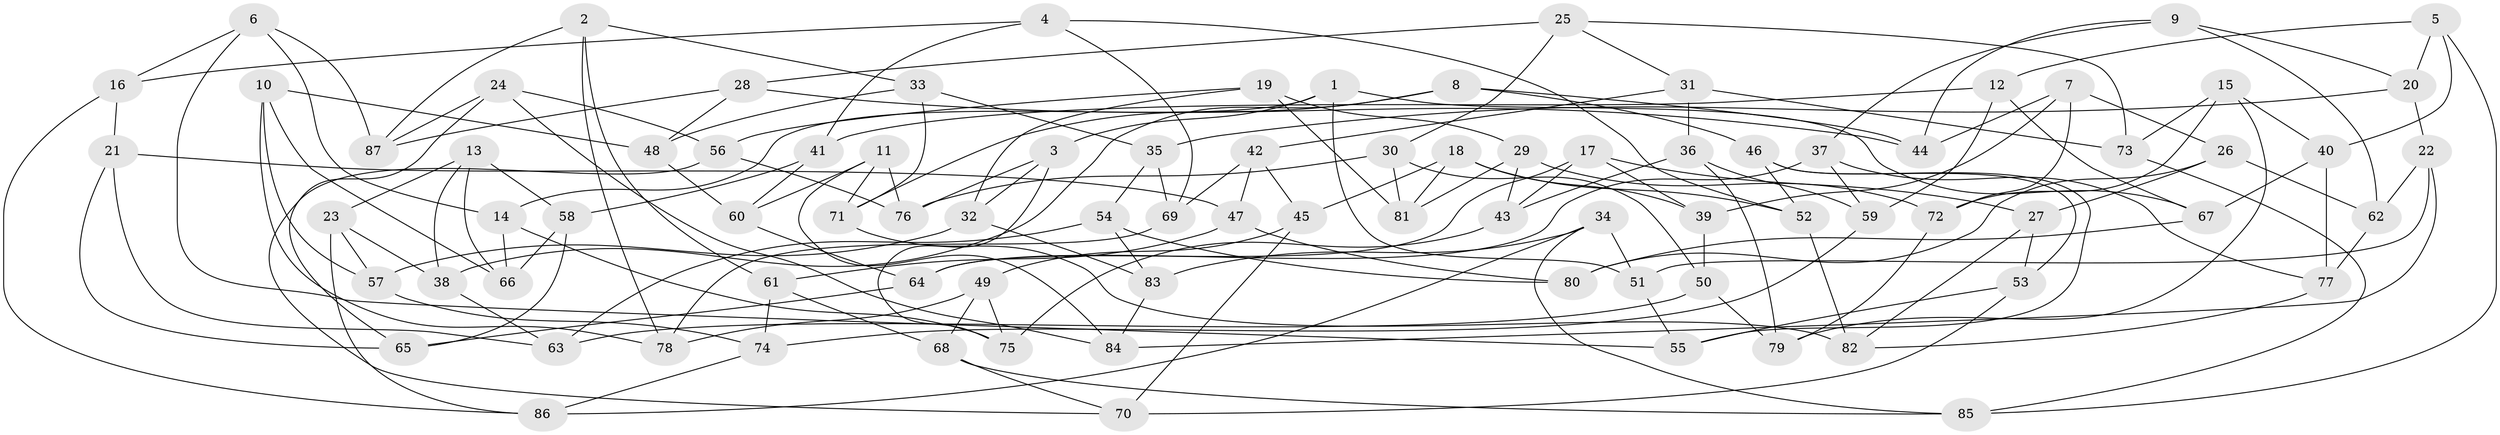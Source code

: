 // coarse degree distribution, {12: 0.027777777777777776, 9: 0.1388888888888889, 4: 0.4722222222222222, 8: 0.05555555555555555, 7: 0.08333333333333333, 3: 0.08333333333333333, 11: 0.027777777777777776, 5: 0.05555555555555555, 6: 0.05555555555555555}
// Generated by graph-tools (version 1.1) at 2025/53/03/04/25 22:53:50]
// undirected, 87 vertices, 174 edges
graph export_dot {
  node [color=gray90,style=filled];
  1;
  2;
  3;
  4;
  5;
  6;
  7;
  8;
  9;
  10;
  11;
  12;
  13;
  14;
  15;
  16;
  17;
  18;
  19;
  20;
  21;
  22;
  23;
  24;
  25;
  26;
  27;
  28;
  29;
  30;
  31;
  32;
  33;
  34;
  35;
  36;
  37;
  38;
  39;
  40;
  41;
  42;
  43;
  44;
  45;
  46;
  47;
  48;
  49;
  50;
  51;
  52;
  53;
  54;
  55;
  56;
  57;
  58;
  59;
  60;
  61;
  62;
  63;
  64;
  65;
  66;
  67;
  68;
  69;
  70;
  71;
  72;
  73;
  74;
  75;
  76;
  77;
  78;
  79;
  80;
  81;
  82;
  83;
  84;
  85;
  86;
  87;
  1 -- 67;
  1 -- 14;
  1 -- 51;
  1 -- 3;
  2 -- 87;
  2 -- 61;
  2 -- 78;
  2 -- 33;
  3 -- 32;
  3 -- 75;
  3 -- 76;
  4 -- 52;
  4 -- 69;
  4 -- 41;
  4 -- 16;
  5 -- 20;
  5 -- 85;
  5 -- 12;
  5 -- 40;
  6 -- 14;
  6 -- 87;
  6 -- 16;
  6 -- 55;
  7 -- 72;
  7 -- 39;
  7 -- 26;
  7 -- 44;
  8 -- 46;
  8 -- 38;
  8 -- 44;
  8 -- 71;
  9 -- 44;
  9 -- 62;
  9 -- 20;
  9 -- 37;
  10 -- 66;
  10 -- 48;
  10 -- 57;
  10 -- 78;
  11 -- 84;
  11 -- 76;
  11 -- 71;
  11 -- 60;
  12 -- 67;
  12 -- 41;
  12 -- 59;
  13 -- 66;
  13 -- 38;
  13 -- 58;
  13 -- 23;
  14 -- 75;
  14 -- 66;
  15 -- 79;
  15 -- 73;
  15 -- 40;
  15 -- 72;
  16 -- 86;
  16 -- 21;
  17 -- 27;
  17 -- 64;
  17 -- 43;
  17 -- 39;
  18 -- 81;
  18 -- 52;
  18 -- 45;
  18 -- 39;
  19 -- 56;
  19 -- 81;
  19 -- 29;
  19 -- 32;
  20 -- 22;
  20 -- 35;
  21 -- 63;
  21 -- 47;
  21 -- 65;
  22 -- 62;
  22 -- 51;
  22 -- 84;
  23 -- 86;
  23 -- 57;
  23 -- 38;
  24 -- 56;
  24 -- 65;
  24 -- 87;
  24 -- 84;
  25 -- 31;
  25 -- 73;
  25 -- 30;
  25 -- 28;
  26 -- 80;
  26 -- 27;
  26 -- 62;
  27 -- 53;
  27 -- 82;
  28 -- 44;
  28 -- 87;
  28 -- 48;
  29 -- 72;
  29 -- 81;
  29 -- 43;
  30 -- 50;
  30 -- 76;
  30 -- 81;
  31 -- 42;
  31 -- 73;
  31 -- 36;
  32 -- 83;
  32 -- 57;
  33 -- 71;
  33 -- 35;
  33 -- 48;
  34 -- 83;
  34 -- 86;
  34 -- 85;
  34 -- 51;
  35 -- 69;
  35 -- 54;
  36 -- 43;
  36 -- 59;
  36 -- 79;
  37 -- 77;
  37 -- 64;
  37 -- 59;
  38 -- 63;
  39 -- 50;
  40 -- 77;
  40 -- 67;
  41 -- 60;
  41 -- 58;
  42 -- 45;
  42 -- 69;
  42 -- 47;
  43 -- 75;
  45 -- 49;
  45 -- 70;
  46 -- 55;
  46 -- 53;
  46 -- 52;
  47 -- 61;
  47 -- 80;
  48 -- 60;
  49 -- 75;
  49 -- 68;
  49 -- 78;
  50 -- 79;
  50 -- 63;
  51 -- 55;
  52 -- 82;
  53 -- 70;
  53 -- 55;
  54 -- 63;
  54 -- 83;
  54 -- 80;
  56 -- 76;
  56 -- 70;
  57 -- 74;
  58 -- 66;
  58 -- 65;
  59 -- 74;
  60 -- 64;
  61 -- 68;
  61 -- 74;
  62 -- 77;
  64 -- 65;
  67 -- 80;
  68 -- 70;
  68 -- 85;
  69 -- 78;
  71 -- 82;
  72 -- 79;
  73 -- 85;
  74 -- 86;
  77 -- 82;
  83 -- 84;
}
